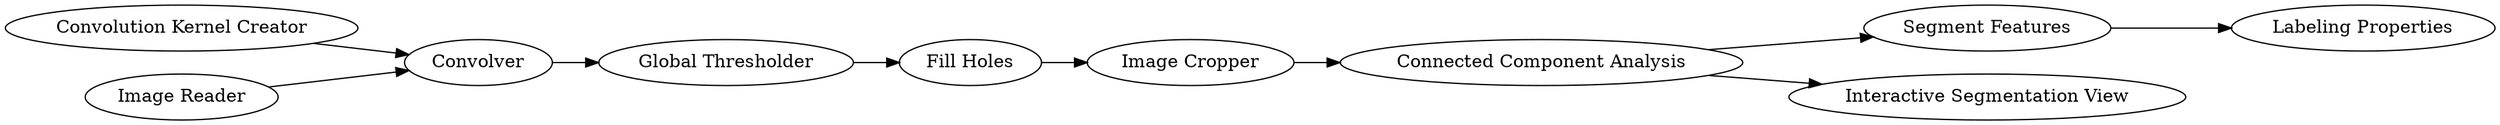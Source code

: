 digraph {
	15 -> 7
	9 -> 316
	7 -> 313
	324 -> 9
	313 -> 324
	316 -> 325
	14 -> 15
	4 -> 15
	9 -> 10
	313 [label="Fill Holes"]
	324 [label="Image Cropper"]
	7 [label="Global Thresholder"]
	316 [label="Segment Features"]
	9 [label="Connected Component Analysis"]
	4 [label="Image Reader"]
	325 [label="Labeling Properties"]
	15 [label=Convolver]
	14 [label="Convolution Kernel Creator"]
	10 [label="Interactive Segmentation View"]
	rankdir=LR
}
